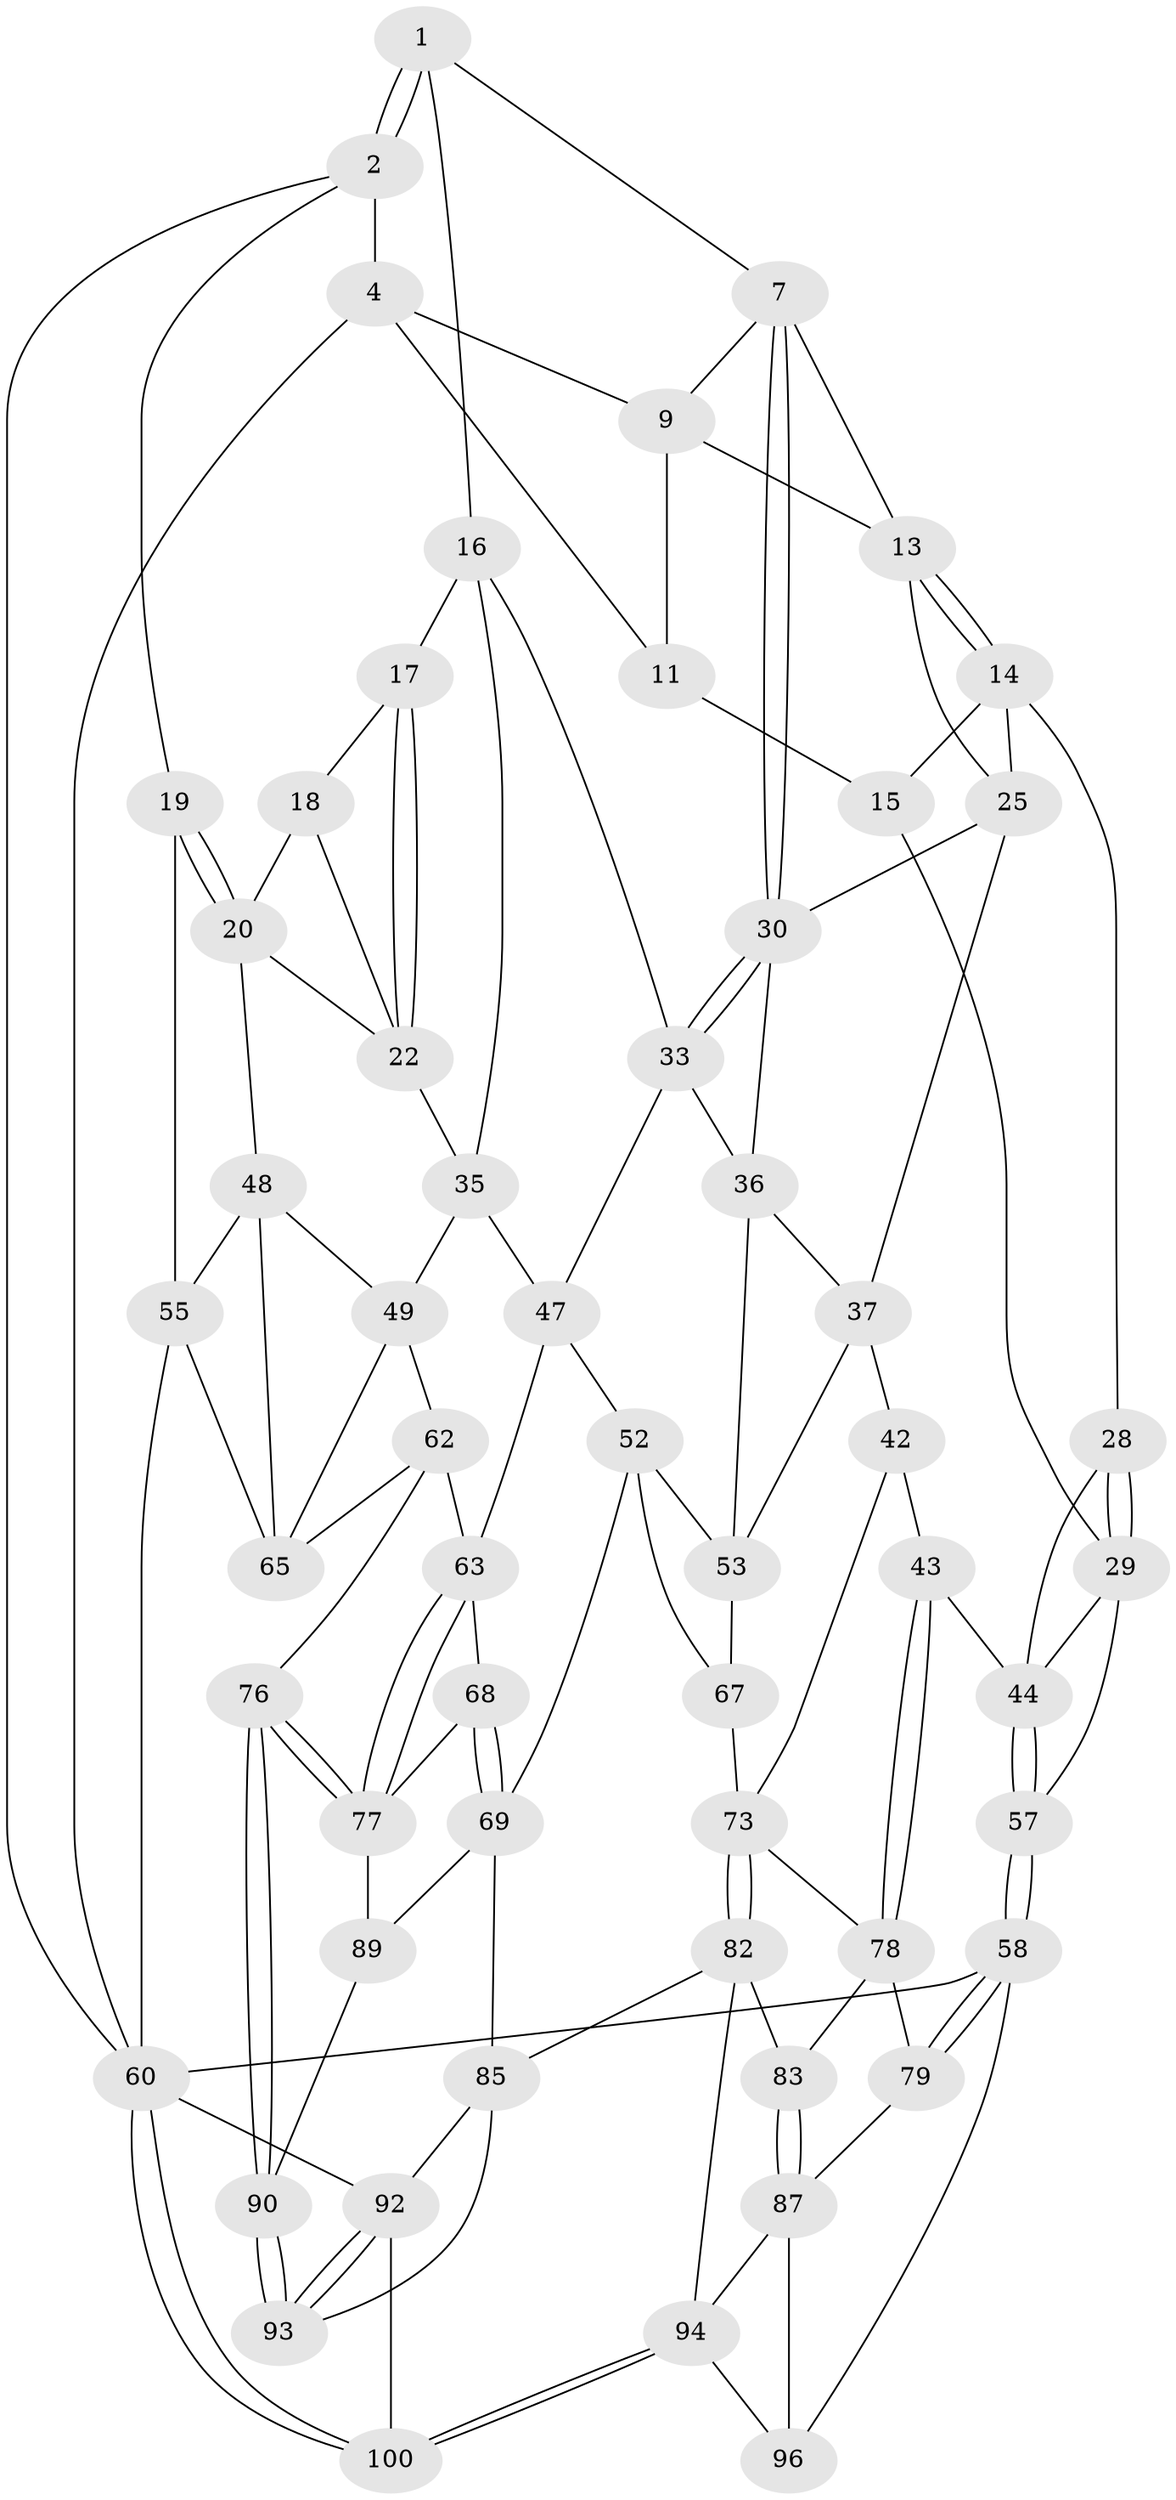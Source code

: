 // Generated by graph-tools (version 1.1) at 2025/52/02/27/25 19:52:44]
// undirected, 57 vertices, 126 edges
graph export_dot {
graph [start="1"]
  node [color=gray90,style=filled];
  1 [pos="+0.5275826344848195+0",super="+6"];
  2 [pos="+1+0",super="+3"];
  4 [pos="+0+0",super="+5"];
  7 [pos="+0.5367600239525363+0.09324670699763916",super="+8"];
  9 [pos="+0.27233932601239813+0.008056025639592557",super="+10"];
  11 [pos="+0.1920097316615645+0.07385762549521149",super="+12"];
  13 [pos="+0.3116919717398512+0.11666102876184863",super="+23"];
  14 [pos="+0.2351395981325793+0.16835229444479272",super="+27"];
  15 [pos="+0.20321614873514102+0.1474413260133477",super="+24"];
  16 [pos="+0.5689926891263205+0.08764467188299338",super="+32"];
  17 [pos="+0.8291084304439311+0.07227740484197034"];
  18 [pos="+0.91006345291526+0",super="+21"];
  19 [pos="+1+0.3274558166506535"];
  20 [pos="+1+0.32363605882725693",super="+40"];
  22 [pos="+0.8432968591879043+0.19665484747688006",super="+34"];
  25 [pos="+0.3535539016479667+0.22990114699256803",super="+26"];
  28 [pos="+0.2020363883520788+0.30272282157793245"];
  29 [pos="+0+0.2091160866890714",super="+50"];
  30 [pos="+0.47045215401474305+0.27089447316868975",super="+31"];
  33 [pos="+0.5727339645415799+0.34911709865618523",super="+38"];
  35 [pos="+0.7022465018556404+0.2878781713203282",super="+46"];
  36 [pos="+0.3997873628310286+0.3865987634131499",super="+39"];
  37 [pos="+0.3431006061305359+0.3939842367717174",super="+41"];
  42 [pos="+0.26854915458746526+0.549048503056603"];
  43 [pos="+0.2257922633112767+0.5632571271558171"];
  44 [pos="+0.19326236518040826+0.5489388553639989",super="+45"];
  47 [pos="+0.611309070593242+0.44974570954485993",super="+51"];
  48 [pos="+0.87417200925234+0.41964104176524064",super="+56"];
  49 [pos="+0.758180993676975+0.4201272927601354",super="+61"];
  52 [pos="+0.5503657060232624+0.4972811215586186",super="+66"];
  53 [pos="+0.49244286781187036+0.46478034697858284",super="+54"];
  55 [pos="+1+0.4275373049730526",super="+70"];
  57 [pos="+0+0.5318271993104479"];
  58 [pos="+0+0.7031614464155925",super="+59"];
  60 [pos="+0+1",super="+75"];
  62 [pos="+0.7133610408182712+0.5676198787679123",super="+72"];
  63 [pos="+0.6828251400965019+0.5883743586553086",super="+64"];
  65 [pos="+0.8858082133724331+0.5699693701276322",super="+71"];
  67 [pos="+0.4800895008412611+0.6393673487336873"];
  68 [pos="+0.655136632266979+0.6066466793594615"];
  69 [pos="+0.5635091341558833+0.6878375867780103",super="+84"];
  73 [pos="+0.3988423708534309+0.6541044419216023",super="+74"];
  76 [pos="+0.8652248747579742+0.7253911333042964"];
  77 [pos="+0.7972359373301185+0.7281852157231716",super="+81"];
  78 [pos="+0.21640048896276065+0.6531932513386527",super="+80"];
  79 [pos="+0.2069621821086782+0.6672948268868242"];
  82 [pos="+0.37793452327499694+0.7580955238504238",super="+86"];
  83 [pos="+0.3056257796286529+0.7655167820512603"];
  85 [pos="+0.5069253192681549+0.9101340055379084",super="+98"];
  87 [pos="+0.2512123657192724+0.8475779741833679",super="+88"];
  89 [pos="+0.6917906137794054+0.807671169962136"];
  90 [pos="+0.8619867582602233+0.8405999193429328",super="+91"];
  92 [pos="+1+1",super="+99"];
  93 [pos="+0.9456904863824888+0.9488412478501466",super="+97"];
  94 [pos="+0.39969688203275855+1",super="+95"];
  96 [pos="+0+0.8299287865284078"];
  100 [pos="+0.39956167145312926+1"];
  1 -- 2;
  1 -- 2;
  1 -- 16;
  1 -- 7;
  2 -- 19;
  2 -- 4;
  2 -- 60;
  4 -- 60;
  4 -- 11;
  4 -- 9;
  7 -- 30;
  7 -- 30;
  7 -- 9;
  7 -- 13;
  9 -- 13;
  9 -- 11;
  11 -- 15 [weight=2];
  13 -- 14;
  13 -- 14;
  13 -- 25;
  14 -- 15;
  14 -- 25;
  14 -- 28;
  15 -- 29;
  16 -- 17;
  16 -- 33;
  16 -- 35;
  17 -- 18;
  17 -- 22;
  17 -- 22;
  18 -- 20;
  18 -- 22;
  19 -- 20;
  19 -- 20;
  19 -- 55;
  20 -- 48;
  20 -- 22;
  22 -- 35;
  25 -- 30;
  25 -- 37;
  28 -- 29;
  28 -- 29;
  28 -- 44;
  29 -- 57;
  29 -- 44;
  30 -- 33;
  30 -- 33;
  30 -- 36;
  33 -- 47;
  33 -- 36;
  35 -- 49;
  35 -- 47;
  36 -- 37;
  36 -- 53;
  37 -- 42;
  37 -- 53;
  42 -- 43;
  42 -- 73;
  43 -- 44;
  43 -- 78;
  43 -- 78;
  44 -- 57;
  44 -- 57;
  47 -- 52;
  47 -- 63;
  48 -- 49;
  48 -- 65;
  48 -- 55;
  49 -- 65;
  49 -- 62;
  52 -- 53;
  52 -- 67;
  52 -- 69;
  53 -- 67;
  55 -- 65;
  55 -- 60;
  57 -- 58;
  57 -- 58;
  58 -- 79;
  58 -- 79;
  58 -- 96;
  58 -- 60;
  60 -- 100;
  60 -- 100;
  60 -- 92;
  62 -- 63;
  62 -- 65;
  62 -- 76;
  63 -- 77;
  63 -- 77;
  63 -- 68;
  67 -- 73;
  68 -- 69;
  68 -- 69;
  68 -- 77;
  69 -- 89;
  69 -- 85;
  73 -- 82;
  73 -- 82;
  73 -- 78;
  76 -- 77;
  76 -- 77;
  76 -- 90;
  76 -- 90;
  77 -- 89;
  78 -- 79;
  78 -- 83;
  79 -- 87;
  82 -- 83;
  82 -- 85;
  82 -- 94;
  83 -- 87;
  83 -- 87;
  85 -- 93;
  85 -- 92;
  87 -- 96;
  87 -- 94;
  89 -- 90;
  90 -- 93 [weight=2];
  90 -- 93;
  92 -- 93;
  92 -- 93;
  92 -- 100;
  94 -- 100;
  94 -- 100;
  94 -- 96;
}
